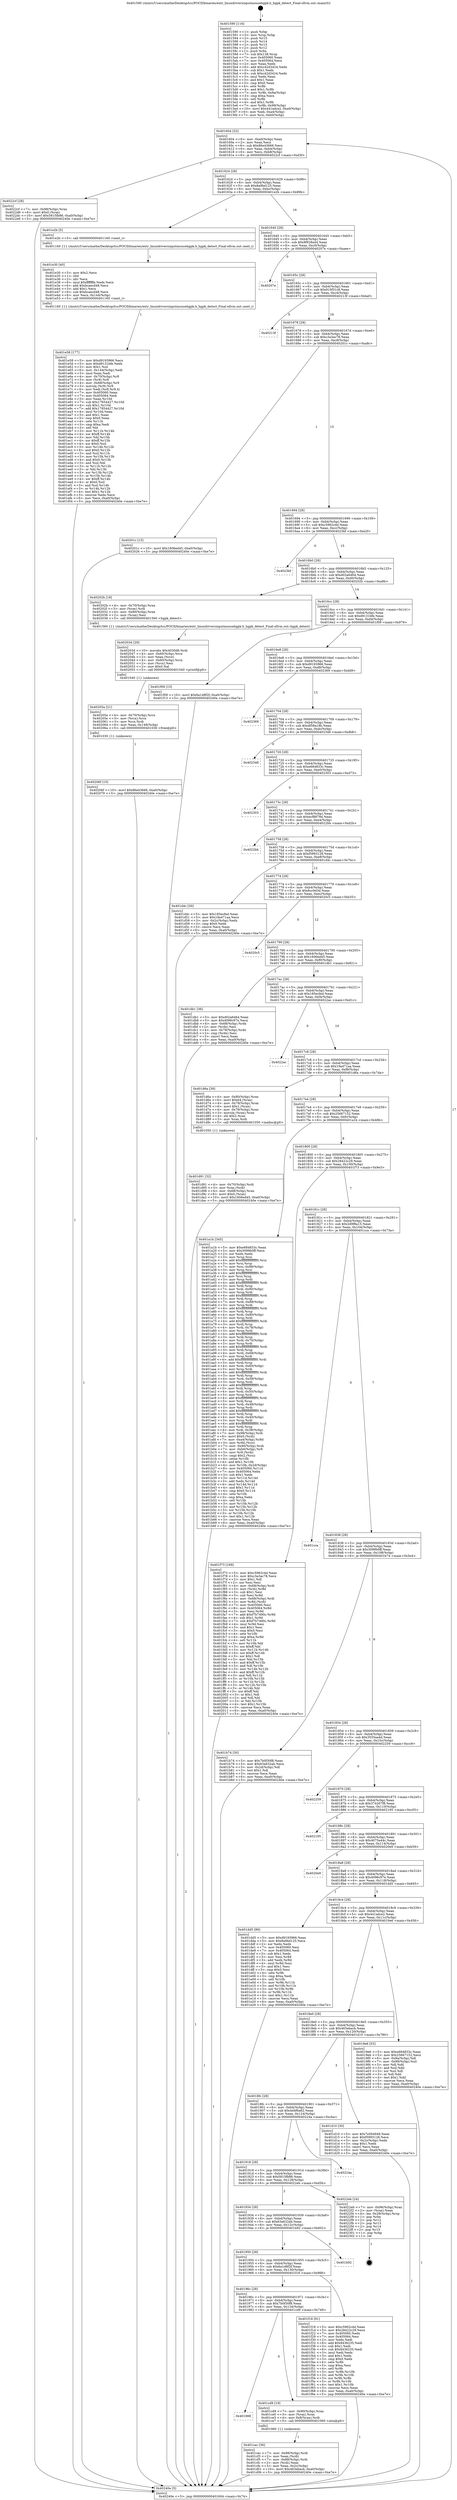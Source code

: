 digraph "0x401590" {
  label = "0x401590 (/mnt/c/Users/mathe/Desktop/tcc/POCII/binaries/extr_linuxdriversinputmousehgpk.h_hgpk_detect_Final-ollvm.out::main(0))"
  labelloc = "t"
  node[shape=record]

  Entry [label="",width=0.3,height=0.3,shape=circle,fillcolor=black,style=filled]
  "0x401604" [label="{
     0x401604 [32]\l
     | [instrs]\l
     &nbsp;&nbsp;0x401604 \<+6\>: mov -0xa0(%rbp),%eax\l
     &nbsp;&nbsp;0x40160a \<+2\>: mov %eax,%ecx\l
     &nbsp;&nbsp;0x40160c \<+6\>: sub $0x86e43666,%ecx\l
     &nbsp;&nbsp;0x401612 \<+6\>: mov %eax,-0xb4(%rbp)\l
     &nbsp;&nbsp;0x401618 \<+6\>: mov %ecx,-0xb8(%rbp)\l
     &nbsp;&nbsp;0x40161e \<+6\>: je 00000000004022cf \<main+0xd3f\>\l
  }"]
  "0x4022cf" [label="{
     0x4022cf [28]\l
     | [instrs]\l
     &nbsp;&nbsp;0x4022cf \<+7\>: mov -0x98(%rbp),%rax\l
     &nbsp;&nbsp;0x4022d6 \<+6\>: movl $0x0,(%rax)\l
     &nbsp;&nbsp;0x4022dc \<+10\>: movl $0x5815fb86,-0xa0(%rbp)\l
     &nbsp;&nbsp;0x4022e6 \<+5\>: jmp 000000000040240e \<main+0xe7e\>\l
  }"]
  "0x401624" [label="{
     0x401624 [28]\l
     | [instrs]\l
     &nbsp;&nbsp;0x401624 \<+5\>: jmp 0000000000401629 \<main+0x99\>\l
     &nbsp;&nbsp;0x401629 \<+6\>: mov -0xb4(%rbp),%eax\l
     &nbsp;&nbsp;0x40162f \<+5\>: sub $0x8a9bd125,%eax\l
     &nbsp;&nbsp;0x401634 \<+6\>: mov %eax,-0xbc(%rbp)\l
     &nbsp;&nbsp;0x40163a \<+6\>: je 0000000000401e2b \<main+0x89b\>\l
  }"]
  Exit [label="",width=0.3,height=0.3,shape=circle,fillcolor=black,style=filled,peripheries=2]
  "0x401e2b" [label="{
     0x401e2b [5]\l
     | [instrs]\l
     &nbsp;&nbsp;0x401e2b \<+5\>: call 0000000000401160 \<next_i\>\l
     | [calls]\l
     &nbsp;&nbsp;0x401160 \{1\} (/mnt/c/Users/mathe/Desktop/tcc/POCII/binaries/extr_linuxdriversinputmousehgpk.h_hgpk_detect_Final-ollvm.out::next_i)\l
  }"]
  "0x401640" [label="{
     0x401640 [28]\l
     | [instrs]\l
     &nbsp;&nbsp;0x401640 \<+5\>: jmp 0000000000401645 \<main+0xb5\>\l
     &nbsp;&nbsp;0x401645 \<+6\>: mov -0xb4(%rbp),%eax\l
     &nbsp;&nbsp;0x40164b \<+5\>: sub $0x8f928a44,%eax\l
     &nbsp;&nbsp;0x401650 \<+6\>: mov %eax,-0xc0(%rbp)\l
     &nbsp;&nbsp;0x401656 \<+6\>: je 000000000040207e \<main+0xaee\>\l
  }"]
  "0x40206f" [label="{
     0x40206f [15]\l
     | [instrs]\l
     &nbsp;&nbsp;0x40206f \<+10\>: movl $0x86e43666,-0xa0(%rbp)\l
     &nbsp;&nbsp;0x402079 \<+5\>: jmp 000000000040240e \<main+0xe7e\>\l
  }"]
  "0x40207e" [label="{
     0x40207e\l
  }", style=dashed]
  "0x40165c" [label="{
     0x40165c [28]\l
     | [instrs]\l
     &nbsp;&nbsp;0x40165c \<+5\>: jmp 0000000000401661 \<main+0xd1\>\l
     &nbsp;&nbsp;0x401661 \<+6\>: mov -0xb4(%rbp),%eax\l
     &nbsp;&nbsp;0x401667 \<+5\>: sub $0x910f31c8,%eax\l
     &nbsp;&nbsp;0x40166c \<+6\>: mov %eax,-0xc4(%rbp)\l
     &nbsp;&nbsp;0x401672 \<+6\>: je 000000000040213f \<main+0xbaf\>\l
  }"]
  "0x40205a" [label="{
     0x40205a [21]\l
     | [instrs]\l
     &nbsp;&nbsp;0x40205a \<+4\>: mov -0x70(%rbp),%rcx\l
     &nbsp;&nbsp;0x40205e \<+3\>: mov (%rcx),%rcx\l
     &nbsp;&nbsp;0x402061 \<+3\>: mov %rcx,%rdi\l
     &nbsp;&nbsp;0x402064 \<+6\>: mov %eax,-0x148(%rbp)\l
     &nbsp;&nbsp;0x40206a \<+5\>: call 0000000000401030 \<free@plt\>\l
     | [calls]\l
     &nbsp;&nbsp;0x401030 \{1\} (unknown)\l
  }"]
  "0x40213f" [label="{
     0x40213f\l
  }", style=dashed]
  "0x401678" [label="{
     0x401678 [28]\l
     | [instrs]\l
     &nbsp;&nbsp;0x401678 \<+5\>: jmp 000000000040167d \<main+0xed\>\l
     &nbsp;&nbsp;0x40167d \<+6\>: mov -0xb4(%rbp),%eax\l
     &nbsp;&nbsp;0x401683 \<+5\>: sub $0xc3a3ac78,%eax\l
     &nbsp;&nbsp;0x401688 \<+6\>: mov %eax,-0xc8(%rbp)\l
     &nbsp;&nbsp;0x40168e \<+6\>: je 000000000040201c \<main+0xa8c\>\l
  }"]
  "0x40203d" [label="{
     0x40203d [29]\l
     | [instrs]\l
     &nbsp;&nbsp;0x40203d \<+10\>: movabs $0x4030d6,%rdi\l
     &nbsp;&nbsp;0x402047 \<+4\>: mov -0x60(%rbp),%rcx\l
     &nbsp;&nbsp;0x40204b \<+2\>: mov %eax,(%rcx)\l
     &nbsp;&nbsp;0x40204d \<+4\>: mov -0x60(%rbp),%rcx\l
     &nbsp;&nbsp;0x402051 \<+2\>: mov (%rcx),%esi\l
     &nbsp;&nbsp;0x402053 \<+2\>: mov $0x0,%al\l
     &nbsp;&nbsp;0x402055 \<+5\>: call 0000000000401040 \<printf@plt\>\l
     | [calls]\l
     &nbsp;&nbsp;0x401040 \{1\} (unknown)\l
  }"]
  "0x40201c" [label="{
     0x40201c [15]\l
     | [instrs]\l
     &nbsp;&nbsp;0x40201c \<+10\>: movl $0x1606ed45,-0xa0(%rbp)\l
     &nbsp;&nbsp;0x402026 \<+5\>: jmp 000000000040240e \<main+0xe7e\>\l
  }"]
  "0x401694" [label="{
     0x401694 [28]\l
     | [instrs]\l
     &nbsp;&nbsp;0x401694 \<+5\>: jmp 0000000000401699 \<main+0x109\>\l
     &nbsp;&nbsp;0x401699 \<+6\>: mov -0xb4(%rbp),%eax\l
     &nbsp;&nbsp;0x40169f \<+5\>: sub $0xc5962c4d,%eax\l
     &nbsp;&nbsp;0x4016a4 \<+6\>: mov %eax,-0xcc(%rbp)\l
     &nbsp;&nbsp;0x4016aa \<+6\>: je 00000000004023bf \<main+0xe2f\>\l
  }"]
  "0x401e58" [label="{
     0x401e58 [177]\l
     | [instrs]\l
     &nbsp;&nbsp;0x401e58 \<+5\>: mov $0xd9193966,%ecx\l
     &nbsp;&nbsp;0x401e5d \<+5\>: mov $0xd9131bfe,%edx\l
     &nbsp;&nbsp;0x401e62 \<+3\>: mov $0x1,%sil\l
     &nbsp;&nbsp;0x401e65 \<+6\>: mov -0x144(%rbp),%edi\l
     &nbsp;&nbsp;0x401e6b \<+3\>: imul %eax,%edi\l
     &nbsp;&nbsp;0x401e6e \<+4\>: mov -0x70(%rbp),%r8\l
     &nbsp;&nbsp;0x401e72 \<+3\>: mov (%r8),%r8\l
     &nbsp;&nbsp;0x401e75 \<+4\>: mov -0x68(%rbp),%r9\l
     &nbsp;&nbsp;0x401e79 \<+3\>: movslq (%r9),%r9\l
     &nbsp;&nbsp;0x401e7c \<+4\>: mov %edi,(%r8,%r9,4)\l
     &nbsp;&nbsp;0x401e80 \<+7\>: mov 0x405060,%eax\l
     &nbsp;&nbsp;0x401e87 \<+7\>: mov 0x405064,%edi\l
     &nbsp;&nbsp;0x401e8e \<+3\>: mov %eax,%r10d\l
     &nbsp;&nbsp;0x401e91 \<+7\>: sub $0x17854427,%r10d\l
     &nbsp;&nbsp;0x401e98 \<+4\>: sub $0x1,%r10d\l
     &nbsp;&nbsp;0x401e9c \<+7\>: add $0x17854427,%r10d\l
     &nbsp;&nbsp;0x401ea3 \<+4\>: imul %r10d,%eax\l
     &nbsp;&nbsp;0x401ea7 \<+3\>: and $0x1,%eax\l
     &nbsp;&nbsp;0x401eaa \<+3\>: cmp $0x0,%eax\l
     &nbsp;&nbsp;0x401ead \<+4\>: sete %r11b\l
     &nbsp;&nbsp;0x401eb1 \<+3\>: cmp $0xa,%edi\l
     &nbsp;&nbsp;0x401eb4 \<+3\>: setl %bl\l
     &nbsp;&nbsp;0x401eb7 \<+3\>: mov %r11b,%r14b\l
     &nbsp;&nbsp;0x401eba \<+4\>: xor $0xff,%r14b\l
     &nbsp;&nbsp;0x401ebe \<+3\>: mov %bl,%r15b\l
     &nbsp;&nbsp;0x401ec1 \<+4\>: xor $0xff,%r15b\l
     &nbsp;&nbsp;0x401ec5 \<+4\>: xor $0x0,%sil\l
     &nbsp;&nbsp;0x401ec9 \<+3\>: mov %r14b,%r12b\l
     &nbsp;&nbsp;0x401ecc \<+4\>: and $0x0,%r12b\l
     &nbsp;&nbsp;0x401ed0 \<+3\>: and %sil,%r11b\l
     &nbsp;&nbsp;0x401ed3 \<+3\>: mov %r15b,%r13b\l
     &nbsp;&nbsp;0x401ed6 \<+4\>: and $0x0,%r13b\l
     &nbsp;&nbsp;0x401eda \<+3\>: and %sil,%bl\l
     &nbsp;&nbsp;0x401edd \<+3\>: or %r11b,%r12b\l
     &nbsp;&nbsp;0x401ee0 \<+3\>: or %bl,%r13b\l
     &nbsp;&nbsp;0x401ee3 \<+3\>: xor %r13b,%r12b\l
     &nbsp;&nbsp;0x401ee6 \<+3\>: or %r15b,%r14b\l
     &nbsp;&nbsp;0x401ee9 \<+4\>: xor $0xff,%r14b\l
     &nbsp;&nbsp;0x401eed \<+4\>: or $0x0,%sil\l
     &nbsp;&nbsp;0x401ef1 \<+3\>: and %sil,%r14b\l
     &nbsp;&nbsp;0x401ef4 \<+3\>: or %r14b,%r12b\l
     &nbsp;&nbsp;0x401ef7 \<+4\>: test $0x1,%r12b\l
     &nbsp;&nbsp;0x401efb \<+3\>: cmovne %edx,%ecx\l
     &nbsp;&nbsp;0x401efe \<+6\>: mov %ecx,-0xa0(%rbp)\l
     &nbsp;&nbsp;0x401f04 \<+5\>: jmp 000000000040240e \<main+0xe7e\>\l
  }"]
  "0x4023bf" [label="{
     0x4023bf\l
  }", style=dashed]
  "0x4016b0" [label="{
     0x4016b0 [28]\l
     | [instrs]\l
     &nbsp;&nbsp;0x4016b0 \<+5\>: jmp 00000000004016b5 \<main+0x125\>\l
     &nbsp;&nbsp;0x4016b5 \<+6\>: mov -0xb4(%rbp),%eax\l
     &nbsp;&nbsp;0x4016bb \<+5\>: sub $0xd02a6464,%eax\l
     &nbsp;&nbsp;0x4016c0 \<+6\>: mov %eax,-0xd0(%rbp)\l
     &nbsp;&nbsp;0x4016c6 \<+6\>: je 000000000040202b \<main+0xa9b\>\l
  }"]
  "0x401e30" [label="{
     0x401e30 [40]\l
     | [instrs]\l
     &nbsp;&nbsp;0x401e30 \<+5\>: mov $0x2,%ecx\l
     &nbsp;&nbsp;0x401e35 \<+1\>: cltd\l
     &nbsp;&nbsp;0x401e36 \<+2\>: idiv %ecx\l
     &nbsp;&nbsp;0x401e38 \<+6\>: imul $0xfffffffe,%edx,%ecx\l
     &nbsp;&nbsp;0x401e3e \<+6\>: add $0xbcaecd48,%ecx\l
     &nbsp;&nbsp;0x401e44 \<+3\>: add $0x1,%ecx\l
     &nbsp;&nbsp;0x401e47 \<+6\>: sub $0xbcaecd48,%ecx\l
     &nbsp;&nbsp;0x401e4d \<+6\>: mov %ecx,-0x144(%rbp)\l
     &nbsp;&nbsp;0x401e53 \<+5\>: call 0000000000401160 \<next_i\>\l
     | [calls]\l
     &nbsp;&nbsp;0x401160 \{1\} (/mnt/c/Users/mathe/Desktop/tcc/POCII/binaries/extr_linuxdriversinputmousehgpk.h_hgpk_detect_Final-ollvm.out::next_i)\l
  }"]
  "0x40202b" [label="{
     0x40202b [18]\l
     | [instrs]\l
     &nbsp;&nbsp;0x40202b \<+4\>: mov -0x70(%rbp),%rax\l
     &nbsp;&nbsp;0x40202f \<+3\>: mov (%rax),%rdi\l
     &nbsp;&nbsp;0x402032 \<+4\>: mov -0x80(%rbp),%rax\l
     &nbsp;&nbsp;0x402036 \<+2\>: mov (%rax),%esi\l
     &nbsp;&nbsp;0x402038 \<+5\>: call 0000000000401560 \<hgpk_detect\>\l
     | [calls]\l
     &nbsp;&nbsp;0x401560 \{1\} (/mnt/c/Users/mathe/Desktop/tcc/POCII/binaries/extr_linuxdriversinputmousehgpk.h_hgpk_detect_Final-ollvm.out::hgpk_detect)\l
  }"]
  "0x4016cc" [label="{
     0x4016cc [28]\l
     | [instrs]\l
     &nbsp;&nbsp;0x4016cc \<+5\>: jmp 00000000004016d1 \<main+0x141\>\l
     &nbsp;&nbsp;0x4016d1 \<+6\>: mov -0xb4(%rbp),%eax\l
     &nbsp;&nbsp;0x4016d7 \<+5\>: sub $0xd9131bfe,%eax\l
     &nbsp;&nbsp;0x4016dc \<+6\>: mov %eax,-0xd4(%rbp)\l
     &nbsp;&nbsp;0x4016e2 \<+6\>: je 0000000000401f09 \<main+0x979\>\l
  }"]
  "0x401d91" [label="{
     0x401d91 [32]\l
     | [instrs]\l
     &nbsp;&nbsp;0x401d91 \<+4\>: mov -0x70(%rbp),%rdi\l
     &nbsp;&nbsp;0x401d95 \<+3\>: mov %rax,(%rdi)\l
     &nbsp;&nbsp;0x401d98 \<+4\>: mov -0x68(%rbp),%rax\l
     &nbsp;&nbsp;0x401d9c \<+6\>: movl $0x0,(%rax)\l
     &nbsp;&nbsp;0x401da2 \<+10\>: movl $0x1606ed45,-0xa0(%rbp)\l
     &nbsp;&nbsp;0x401dac \<+5\>: jmp 000000000040240e \<main+0xe7e\>\l
  }"]
  "0x401f09" [label="{
     0x401f09 [15]\l
     | [instrs]\l
     &nbsp;&nbsp;0x401f09 \<+10\>: movl $0x6a1d8f2f,-0xa0(%rbp)\l
     &nbsp;&nbsp;0x401f13 \<+5\>: jmp 000000000040240e \<main+0xe7e\>\l
  }"]
  "0x4016e8" [label="{
     0x4016e8 [28]\l
     | [instrs]\l
     &nbsp;&nbsp;0x4016e8 \<+5\>: jmp 00000000004016ed \<main+0x15d\>\l
     &nbsp;&nbsp;0x4016ed \<+6\>: mov -0xb4(%rbp),%eax\l
     &nbsp;&nbsp;0x4016f3 \<+5\>: sub $0xd9193966,%eax\l
     &nbsp;&nbsp;0x4016f8 \<+6\>: mov %eax,-0xd8(%rbp)\l
     &nbsp;&nbsp;0x4016fe \<+6\>: je 0000000000402369 \<main+0xdd9\>\l
  }"]
  "0x401cec" [label="{
     0x401cec [36]\l
     | [instrs]\l
     &nbsp;&nbsp;0x401cec \<+7\>: mov -0x88(%rbp),%rdi\l
     &nbsp;&nbsp;0x401cf3 \<+2\>: mov %eax,(%rdi)\l
     &nbsp;&nbsp;0x401cf5 \<+7\>: mov -0x88(%rbp),%rdi\l
     &nbsp;&nbsp;0x401cfc \<+2\>: mov (%rdi),%eax\l
     &nbsp;&nbsp;0x401cfe \<+3\>: mov %eax,-0x2c(%rbp)\l
     &nbsp;&nbsp;0x401d01 \<+10\>: movl $0x463ebacb,-0xa0(%rbp)\l
     &nbsp;&nbsp;0x401d0b \<+5\>: jmp 000000000040240e \<main+0xe7e\>\l
  }"]
  "0x402369" [label="{
     0x402369\l
  }", style=dashed]
  "0x401704" [label="{
     0x401704 [28]\l
     | [instrs]\l
     &nbsp;&nbsp;0x401704 \<+5\>: jmp 0000000000401709 \<main+0x179\>\l
     &nbsp;&nbsp;0x401709 \<+6\>: mov -0xb4(%rbp),%eax\l
     &nbsp;&nbsp;0x40170f \<+5\>: sub $0xdf58a18b,%eax\l
     &nbsp;&nbsp;0x401714 \<+6\>: mov %eax,-0xdc(%rbp)\l
     &nbsp;&nbsp;0x40171a \<+6\>: je 0000000000402348 \<main+0xdb8\>\l
  }"]
  "0x401988" [label="{
     0x401988\l
  }", style=dashed]
  "0x402348" [label="{
     0x402348\l
  }", style=dashed]
  "0x401720" [label="{
     0x401720 [28]\l
     | [instrs]\l
     &nbsp;&nbsp;0x401720 \<+5\>: jmp 0000000000401725 \<main+0x195\>\l
     &nbsp;&nbsp;0x401725 \<+6\>: mov -0xb4(%rbp),%eax\l
     &nbsp;&nbsp;0x40172b \<+5\>: sub $0xe684833c,%eax\l
     &nbsp;&nbsp;0x401730 \<+6\>: mov %eax,-0xe0(%rbp)\l
     &nbsp;&nbsp;0x401736 \<+6\>: je 0000000000402303 \<main+0xd73\>\l
  }"]
  "0x401cd9" [label="{
     0x401cd9 [19]\l
     | [instrs]\l
     &nbsp;&nbsp;0x401cd9 \<+7\>: mov -0x90(%rbp),%rax\l
     &nbsp;&nbsp;0x401ce0 \<+3\>: mov (%rax),%rax\l
     &nbsp;&nbsp;0x401ce3 \<+4\>: mov 0x8(%rax),%rdi\l
     &nbsp;&nbsp;0x401ce7 \<+5\>: call 0000000000401060 \<atoi@plt\>\l
     | [calls]\l
     &nbsp;&nbsp;0x401060 \{1\} (unknown)\l
  }"]
  "0x402303" [label="{
     0x402303\l
  }", style=dashed]
  "0x40173c" [label="{
     0x40173c [28]\l
     | [instrs]\l
     &nbsp;&nbsp;0x40173c \<+5\>: jmp 0000000000401741 \<main+0x1b1\>\l
     &nbsp;&nbsp;0x401741 \<+6\>: mov -0xb4(%rbp),%eax\l
     &nbsp;&nbsp;0x401747 \<+5\>: sub $0xecf8879d,%eax\l
     &nbsp;&nbsp;0x40174c \<+6\>: mov %eax,-0xe4(%rbp)\l
     &nbsp;&nbsp;0x401752 \<+6\>: je 00000000004022bb \<main+0xd2b\>\l
  }"]
  "0x40196c" [label="{
     0x40196c [28]\l
     | [instrs]\l
     &nbsp;&nbsp;0x40196c \<+5\>: jmp 0000000000401971 \<main+0x3e1\>\l
     &nbsp;&nbsp;0x401971 \<+6\>: mov -0xb4(%rbp),%eax\l
     &nbsp;&nbsp;0x401977 \<+5\>: sub $0x7b0f30f8,%eax\l
     &nbsp;&nbsp;0x40197c \<+6\>: mov %eax,-0x134(%rbp)\l
     &nbsp;&nbsp;0x401982 \<+6\>: je 0000000000401cd9 \<main+0x749\>\l
  }"]
  "0x4022bb" [label="{
     0x4022bb\l
  }", style=dashed]
  "0x401758" [label="{
     0x401758 [28]\l
     | [instrs]\l
     &nbsp;&nbsp;0x401758 \<+5\>: jmp 000000000040175d \<main+0x1cd\>\l
     &nbsp;&nbsp;0x40175d \<+6\>: mov -0xb4(%rbp),%eax\l
     &nbsp;&nbsp;0x401763 \<+5\>: sub $0xf5993128,%eax\l
     &nbsp;&nbsp;0x401768 \<+6\>: mov %eax,-0xe8(%rbp)\l
     &nbsp;&nbsp;0x40176e \<+6\>: je 0000000000401d4c \<main+0x7bc\>\l
  }"]
  "0x401f18" [label="{
     0x401f18 [91]\l
     | [instrs]\l
     &nbsp;&nbsp;0x401f18 \<+5\>: mov $0xc5962c4d,%eax\l
     &nbsp;&nbsp;0x401f1d \<+5\>: mov $0x28422c29,%ecx\l
     &nbsp;&nbsp;0x401f22 \<+7\>: mov 0x405060,%edx\l
     &nbsp;&nbsp;0x401f29 \<+7\>: mov 0x405064,%esi\l
     &nbsp;&nbsp;0x401f30 \<+2\>: mov %edx,%edi\l
     &nbsp;&nbsp;0x401f32 \<+6\>: add $0x8436235,%edi\l
     &nbsp;&nbsp;0x401f38 \<+3\>: sub $0x1,%edi\l
     &nbsp;&nbsp;0x401f3b \<+6\>: sub $0x8436235,%edi\l
     &nbsp;&nbsp;0x401f41 \<+3\>: imul %edi,%edx\l
     &nbsp;&nbsp;0x401f44 \<+3\>: and $0x1,%edx\l
     &nbsp;&nbsp;0x401f47 \<+3\>: cmp $0x0,%edx\l
     &nbsp;&nbsp;0x401f4a \<+4\>: sete %r8b\l
     &nbsp;&nbsp;0x401f4e \<+3\>: cmp $0xa,%esi\l
     &nbsp;&nbsp;0x401f51 \<+4\>: setl %r9b\l
     &nbsp;&nbsp;0x401f55 \<+3\>: mov %r8b,%r10b\l
     &nbsp;&nbsp;0x401f58 \<+3\>: and %r9b,%r10b\l
     &nbsp;&nbsp;0x401f5b \<+3\>: xor %r9b,%r8b\l
     &nbsp;&nbsp;0x401f5e \<+3\>: or %r8b,%r10b\l
     &nbsp;&nbsp;0x401f61 \<+4\>: test $0x1,%r10b\l
     &nbsp;&nbsp;0x401f65 \<+3\>: cmovne %ecx,%eax\l
     &nbsp;&nbsp;0x401f68 \<+6\>: mov %eax,-0xa0(%rbp)\l
     &nbsp;&nbsp;0x401f6e \<+5\>: jmp 000000000040240e \<main+0xe7e\>\l
  }"]
  "0x401d4c" [label="{
     0x401d4c [30]\l
     | [instrs]\l
     &nbsp;&nbsp;0x401d4c \<+5\>: mov $0x185ecfed,%eax\l
     &nbsp;&nbsp;0x401d51 \<+5\>: mov $0x19a471aa,%ecx\l
     &nbsp;&nbsp;0x401d56 \<+3\>: mov -0x2c(%rbp),%edx\l
     &nbsp;&nbsp;0x401d59 \<+3\>: cmp $0x0,%edx\l
     &nbsp;&nbsp;0x401d5c \<+3\>: cmove %ecx,%eax\l
     &nbsp;&nbsp;0x401d5f \<+6\>: mov %eax,-0xa0(%rbp)\l
     &nbsp;&nbsp;0x401d65 \<+5\>: jmp 000000000040240e \<main+0xe7e\>\l
  }"]
  "0x401774" [label="{
     0x401774 [28]\l
     | [instrs]\l
     &nbsp;&nbsp;0x401774 \<+5\>: jmp 0000000000401779 \<main+0x1e9\>\l
     &nbsp;&nbsp;0x401779 \<+6\>: mov -0xb4(%rbp),%eax\l
     &nbsp;&nbsp;0x40177f \<+5\>: sub $0x8cc9d3d,%eax\l
     &nbsp;&nbsp;0x401784 \<+6\>: mov %eax,-0xec(%rbp)\l
     &nbsp;&nbsp;0x40178a \<+6\>: je 00000000004020c5 \<main+0xb35\>\l
  }"]
  "0x401950" [label="{
     0x401950 [28]\l
     | [instrs]\l
     &nbsp;&nbsp;0x401950 \<+5\>: jmp 0000000000401955 \<main+0x3c5\>\l
     &nbsp;&nbsp;0x401955 \<+6\>: mov -0xb4(%rbp),%eax\l
     &nbsp;&nbsp;0x40195b \<+5\>: sub $0x6a1d8f2f,%eax\l
     &nbsp;&nbsp;0x401960 \<+6\>: mov %eax,-0x130(%rbp)\l
     &nbsp;&nbsp;0x401966 \<+6\>: je 0000000000401f18 \<main+0x988\>\l
  }"]
  "0x4020c5" [label="{
     0x4020c5\l
  }", style=dashed]
  "0x401790" [label="{
     0x401790 [28]\l
     | [instrs]\l
     &nbsp;&nbsp;0x401790 \<+5\>: jmp 0000000000401795 \<main+0x205\>\l
     &nbsp;&nbsp;0x401795 \<+6\>: mov -0xb4(%rbp),%eax\l
     &nbsp;&nbsp;0x40179b \<+5\>: sub $0x1606ed45,%eax\l
     &nbsp;&nbsp;0x4017a0 \<+6\>: mov %eax,-0xf0(%rbp)\l
     &nbsp;&nbsp;0x4017a6 \<+6\>: je 0000000000401db1 \<main+0x821\>\l
  }"]
  "0x401b92" [label="{
     0x401b92\l
  }", style=dashed]
  "0x401db1" [label="{
     0x401db1 [36]\l
     | [instrs]\l
     &nbsp;&nbsp;0x401db1 \<+5\>: mov $0xd02a6464,%eax\l
     &nbsp;&nbsp;0x401db6 \<+5\>: mov $0x4096c97e,%ecx\l
     &nbsp;&nbsp;0x401dbb \<+4\>: mov -0x68(%rbp),%rdx\l
     &nbsp;&nbsp;0x401dbf \<+2\>: mov (%rdx),%esi\l
     &nbsp;&nbsp;0x401dc1 \<+4\>: mov -0x78(%rbp),%rdx\l
     &nbsp;&nbsp;0x401dc5 \<+2\>: cmp (%rdx),%esi\l
     &nbsp;&nbsp;0x401dc7 \<+3\>: cmovl %ecx,%eax\l
     &nbsp;&nbsp;0x401dca \<+6\>: mov %eax,-0xa0(%rbp)\l
     &nbsp;&nbsp;0x401dd0 \<+5\>: jmp 000000000040240e \<main+0xe7e\>\l
  }"]
  "0x4017ac" [label="{
     0x4017ac [28]\l
     | [instrs]\l
     &nbsp;&nbsp;0x4017ac \<+5\>: jmp 00000000004017b1 \<main+0x221\>\l
     &nbsp;&nbsp;0x4017b1 \<+6\>: mov -0xb4(%rbp),%eax\l
     &nbsp;&nbsp;0x4017b7 \<+5\>: sub $0x185ecfed,%eax\l
     &nbsp;&nbsp;0x4017bc \<+6\>: mov %eax,-0xf4(%rbp)\l
     &nbsp;&nbsp;0x4017c2 \<+6\>: je 00000000004022ac \<main+0xd1c\>\l
  }"]
  "0x401934" [label="{
     0x401934 [28]\l
     | [instrs]\l
     &nbsp;&nbsp;0x401934 \<+5\>: jmp 0000000000401939 \<main+0x3a9\>\l
     &nbsp;&nbsp;0x401939 \<+6\>: mov -0xb4(%rbp),%eax\l
     &nbsp;&nbsp;0x40193f \<+5\>: sub $0x63a632ab,%eax\l
     &nbsp;&nbsp;0x401944 \<+6\>: mov %eax,-0x12c(%rbp)\l
     &nbsp;&nbsp;0x40194a \<+6\>: je 0000000000401b92 \<main+0x602\>\l
  }"]
  "0x4022ac" [label="{
     0x4022ac\l
  }", style=dashed]
  "0x4017c8" [label="{
     0x4017c8 [28]\l
     | [instrs]\l
     &nbsp;&nbsp;0x4017c8 \<+5\>: jmp 00000000004017cd \<main+0x23d\>\l
     &nbsp;&nbsp;0x4017cd \<+6\>: mov -0xb4(%rbp),%eax\l
     &nbsp;&nbsp;0x4017d3 \<+5\>: sub $0x19a471aa,%eax\l
     &nbsp;&nbsp;0x4017d8 \<+6\>: mov %eax,-0xf8(%rbp)\l
     &nbsp;&nbsp;0x4017de \<+6\>: je 0000000000401d6a \<main+0x7da\>\l
  }"]
  "0x4022eb" [label="{
     0x4022eb [24]\l
     | [instrs]\l
     &nbsp;&nbsp;0x4022eb \<+7\>: mov -0x98(%rbp),%rax\l
     &nbsp;&nbsp;0x4022f2 \<+2\>: mov (%rax),%eax\l
     &nbsp;&nbsp;0x4022f4 \<+4\>: lea -0x28(%rbp),%rsp\l
     &nbsp;&nbsp;0x4022f8 \<+1\>: pop %rbx\l
     &nbsp;&nbsp;0x4022f9 \<+2\>: pop %r12\l
     &nbsp;&nbsp;0x4022fb \<+2\>: pop %r13\l
     &nbsp;&nbsp;0x4022fd \<+2\>: pop %r14\l
     &nbsp;&nbsp;0x4022ff \<+2\>: pop %r15\l
     &nbsp;&nbsp;0x402301 \<+1\>: pop %rbp\l
     &nbsp;&nbsp;0x402302 \<+1\>: ret\l
  }"]
  "0x401d6a" [label="{
     0x401d6a [39]\l
     | [instrs]\l
     &nbsp;&nbsp;0x401d6a \<+4\>: mov -0x80(%rbp),%rax\l
     &nbsp;&nbsp;0x401d6e \<+6\>: movl $0x64,(%rax)\l
     &nbsp;&nbsp;0x401d74 \<+4\>: mov -0x78(%rbp),%rax\l
     &nbsp;&nbsp;0x401d78 \<+6\>: movl $0x1,(%rax)\l
     &nbsp;&nbsp;0x401d7e \<+4\>: mov -0x78(%rbp),%rax\l
     &nbsp;&nbsp;0x401d82 \<+3\>: movslq (%rax),%rax\l
     &nbsp;&nbsp;0x401d85 \<+4\>: shl $0x2,%rax\l
     &nbsp;&nbsp;0x401d89 \<+3\>: mov %rax,%rdi\l
     &nbsp;&nbsp;0x401d8c \<+5\>: call 0000000000401050 \<malloc@plt\>\l
     | [calls]\l
     &nbsp;&nbsp;0x401050 \{1\} (unknown)\l
  }"]
  "0x4017e4" [label="{
     0x4017e4 [28]\l
     | [instrs]\l
     &nbsp;&nbsp;0x4017e4 \<+5\>: jmp 00000000004017e9 \<main+0x259\>\l
     &nbsp;&nbsp;0x4017e9 \<+6\>: mov -0xb4(%rbp),%eax\l
     &nbsp;&nbsp;0x4017ef \<+5\>: sub $0x25667152,%eax\l
     &nbsp;&nbsp;0x4017f4 \<+6\>: mov %eax,-0xfc(%rbp)\l
     &nbsp;&nbsp;0x4017fa \<+6\>: je 0000000000401a1b \<main+0x48b\>\l
  }"]
  "0x401918" [label="{
     0x401918 [28]\l
     | [instrs]\l
     &nbsp;&nbsp;0x401918 \<+5\>: jmp 000000000040191d \<main+0x38d\>\l
     &nbsp;&nbsp;0x40191d \<+6\>: mov -0xb4(%rbp),%eax\l
     &nbsp;&nbsp;0x401923 \<+5\>: sub $0x5815fb86,%eax\l
     &nbsp;&nbsp;0x401928 \<+6\>: mov %eax,-0x128(%rbp)\l
     &nbsp;&nbsp;0x40192e \<+6\>: je 00000000004022eb \<main+0xd5b\>\l
  }"]
  "0x401a1b" [label="{
     0x401a1b [345]\l
     | [instrs]\l
     &nbsp;&nbsp;0x401a1b \<+5\>: mov $0xe684833c,%eax\l
     &nbsp;&nbsp;0x401a20 \<+5\>: mov $0x3099b0ff,%ecx\l
     &nbsp;&nbsp;0x401a25 \<+2\>: xor %edx,%edx\l
     &nbsp;&nbsp;0x401a27 \<+3\>: mov %rsp,%rsi\l
     &nbsp;&nbsp;0x401a2a \<+4\>: add $0xfffffffffffffff0,%rsi\l
     &nbsp;&nbsp;0x401a2e \<+3\>: mov %rsi,%rsp\l
     &nbsp;&nbsp;0x401a31 \<+7\>: mov %rsi,-0x98(%rbp)\l
     &nbsp;&nbsp;0x401a38 \<+3\>: mov %rsp,%rsi\l
     &nbsp;&nbsp;0x401a3b \<+4\>: add $0xfffffffffffffff0,%rsi\l
     &nbsp;&nbsp;0x401a3f \<+3\>: mov %rsi,%rsp\l
     &nbsp;&nbsp;0x401a42 \<+3\>: mov %rsp,%rdi\l
     &nbsp;&nbsp;0x401a45 \<+4\>: add $0xfffffffffffffff0,%rdi\l
     &nbsp;&nbsp;0x401a49 \<+3\>: mov %rdi,%rsp\l
     &nbsp;&nbsp;0x401a4c \<+7\>: mov %rdi,-0x90(%rbp)\l
     &nbsp;&nbsp;0x401a53 \<+3\>: mov %rsp,%rdi\l
     &nbsp;&nbsp;0x401a56 \<+4\>: add $0xfffffffffffffff0,%rdi\l
     &nbsp;&nbsp;0x401a5a \<+3\>: mov %rdi,%rsp\l
     &nbsp;&nbsp;0x401a5d \<+7\>: mov %rdi,-0x88(%rbp)\l
     &nbsp;&nbsp;0x401a64 \<+3\>: mov %rsp,%rdi\l
     &nbsp;&nbsp;0x401a67 \<+4\>: add $0xfffffffffffffff0,%rdi\l
     &nbsp;&nbsp;0x401a6b \<+3\>: mov %rdi,%rsp\l
     &nbsp;&nbsp;0x401a6e \<+4\>: mov %rdi,-0x80(%rbp)\l
     &nbsp;&nbsp;0x401a72 \<+3\>: mov %rsp,%rdi\l
     &nbsp;&nbsp;0x401a75 \<+4\>: add $0xfffffffffffffff0,%rdi\l
     &nbsp;&nbsp;0x401a79 \<+3\>: mov %rdi,%rsp\l
     &nbsp;&nbsp;0x401a7c \<+4\>: mov %rdi,-0x78(%rbp)\l
     &nbsp;&nbsp;0x401a80 \<+3\>: mov %rsp,%rdi\l
     &nbsp;&nbsp;0x401a83 \<+4\>: add $0xfffffffffffffff0,%rdi\l
     &nbsp;&nbsp;0x401a87 \<+3\>: mov %rdi,%rsp\l
     &nbsp;&nbsp;0x401a8a \<+4\>: mov %rdi,-0x70(%rbp)\l
     &nbsp;&nbsp;0x401a8e \<+3\>: mov %rsp,%rdi\l
     &nbsp;&nbsp;0x401a91 \<+4\>: add $0xfffffffffffffff0,%rdi\l
     &nbsp;&nbsp;0x401a95 \<+3\>: mov %rdi,%rsp\l
     &nbsp;&nbsp;0x401a98 \<+4\>: mov %rdi,-0x68(%rbp)\l
     &nbsp;&nbsp;0x401a9c \<+3\>: mov %rsp,%rdi\l
     &nbsp;&nbsp;0x401a9f \<+4\>: add $0xfffffffffffffff0,%rdi\l
     &nbsp;&nbsp;0x401aa3 \<+3\>: mov %rdi,%rsp\l
     &nbsp;&nbsp;0x401aa6 \<+4\>: mov %rdi,-0x60(%rbp)\l
     &nbsp;&nbsp;0x401aaa \<+3\>: mov %rsp,%rdi\l
     &nbsp;&nbsp;0x401aad \<+4\>: add $0xfffffffffffffff0,%rdi\l
     &nbsp;&nbsp;0x401ab1 \<+3\>: mov %rdi,%rsp\l
     &nbsp;&nbsp;0x401ab4 \<+4\>: mov %rdi,-0x58(%rbp)\l
     &nbsp;&nbsp;0x401ab8 \<+3\>: mov %rsp,%rdi\l
     &nbsp;&nbsp;0x401abb \<+4\>: add $0xfffffffffffffff0,%rdi\l
     &nbsp;&nbsp;0x401abf \<+3\>: mov %rdi,%rsp\l
     &nbsp;&nbsp;0x401ac2 \<+4\>: mov %rdi,-0x50(%rbp)\l
     &nbsp;&nbsp;0x401ac6 \<+3\>: mov %rsp,%rdi\l
     &nbsp;&nbsp;0x401ac9 \<+4\>: add $0xfffffffffffffff0,%rdi\l
     &nbsp;&nbsp;0x401acd \<+3\>: mov %rdi,%rsp\l
     &nbsp;&nbsp;0x401ad0 \<+4\>: mov %rdi,-0x48(%rbp)\l
     &nbsp;&nbsp;0x401ad4 \<+3\>: mov %rsp,%rdi\l
     &nbsp;&nbsp;0x401ad7 \<+4\>: add $0xfffffffffffffff0,%rdi\l
     &nbsp;&nbsp;0x401adb \<+3\>: mov %rdi,%rsp\l
     &nbsp;&nbsp;0x401ade \<+4\>: mov %rdi,-0x40(%rbp)\l
     &nbsp;&nbsp;0x401ae2 \<+3\>: mov %rsp,%rdi\l
     &nbsp;&nbsp;0x401ae5 \<+4\>: add $0xfffffffffffffff0,%rdi\l
     &nbsp;&nbsp;0x401ae9 \<+3\>: mov %rdi,%rsp\l
     &nbsp;&nbsp;0x401aec \<+4\>: mov %rdi,-0x38(%rbp)\l
     &nbsp;&nbsp;0x401af0 \<+7\>: mov -0x98(%rbp),%rdi\l
     &nbsp;&nbsp;0x401af7 \<+6\>: movl $0x0,(%rdi)\l
     &nbsp;&nbsp;0x401afd \<+7\>: mov -0xa4(%rbp),%r8d\l
     &nbsp;&nbsp;0x401b04 \<+3\>: mov %r8d,(%rsi)\l
     &nbsp;&nbsp;0x401b07 \<+7\>: mov -0x90(%rbp),%rdi\l
     &nbsp;&nbsp;0x401b0e \<+7\>: mov -0xb0(%rbp),%r9\l
     &nbsp;&nbsp;0x401b15 \<+3\>: mov %r9,(%rdi)\l
     &nbsp;&nbsp;0x401b18 \<+3\>: cmpl $0x2,(%rsi)\l
     &nbsp;&nbsp;0x401b1b \<+4\>: setne %r10b\l
     &nbsp;&nbsp;0x401b1f \<+4\>: and $0x1,%r10b\l
     &nbsp;&nbsp;0x401b23 \<+4\>: mov %r10b,-0x2d(%rbp)\l
     &nbsp;&nbsp;0x401b27 \<+8\>: mov 0x405060,%r11d\l
     &nbsp;&nbsp;0x401b2f \<+7\>: mov 0x405064,%ebx\l
     &nbsp;&nbsp;0x401b36 \<+3\>: sub $0x1,%edx\l
     &nbsp;&nbsp;0x401b39 \<+3\>: mov %r11d,%r14d\l
     &nbsp;&nbsp;0x401b3c \<+3\>: add %edx,%r14d\l
     &nbsp;&nbsp;0x401b3f \<+4\>: imul %r14d,%r11d\l
     &nbsp;&nbsp;0x401b43 \<+4\>: and $0x1,%r11d\l
     &nbsp;&nbsp;0x401b47 \<+4\>: cmp $0x0,%r11d\l
     &nbsp;&nbsp;0x401b4b \<+4\>: sete %r10b\l
     &nbsp;&nbsp;0x401b4f \<+3\>: cmp $0xa,%ebx\l
     &nbsp;&nbsp;0x401b52 \<+4\>: setl %r15b\l
     &nbsp;&nbsp;0x401b56 \<+3\>: mov %r10b,%r12b\l
     &nbsp;&nbsp;0x401b59 \<+3\>: and %r15b,%r12b\l
     &nbsp;&nbsp;0x401b5c \<+3\>: xor %r15b,%r10b\l
     &nbsp;&nbsp;0x401b5f \<+3\>: or %r10b,%r12b\l
     &nbsp;&nbsp;0x401b62 \<+4\>: test $0x1,%r12b\l
     &nbsp;&nbsp;0x401b66 \<+3\>: cmovne %ecx,%eax\l
     &nbsp;&nbsp;0x401b69 \<+6\>: mov %eax,-0xa0(%rbp)\l
     &nbsp;&nbsp;0x401b6f \<+5\>: jmp 000000000040240e \<main+0xe7e\>\l
  }"]
  "0x401800" [label="{
     0x401800 [28]\l
     | [instrs]\l
     &nbsp;&nbsp;0x401800 \<+5\>: jmp 0000000000401805 \<main+0x275\>\l
     &nbsp;&nbsp;0x401805 \<+6\>: mov -0xb4(%rbp),%eax\l
     &nbsp;&nbsp;0x40180b \<+5\>: sub $0x28422c29,%eax\l
     &nbsp;&nbsp;0x401810 \<+6\>: mov %eax,-0x100(%rbp)\l
     &nbsp;&nbsp;0x401816 \<+6\>: je 0000000000401f73 \<main+0x9e3\>\l
  }"]
  "0x40224a" [label="{
     0x40224a\l
  }", style=dashed]
  "0x401f73" [label="{
     0x401f73 [169]\l
     | [instrs]\l
     &nbsp;&nbsp;0x401f73 \<+5\>: mov $0xc5962c4d,%eax\l
     &nbsp;&nbsp;0x401f78 \<+5\>: mov $0xc3a3ac78,%ecx\l
     &nbsp;&nbsp;0x401f7d \<+2\>: mov $0x1,%dl\l
     &nbsp;&nbsp;0x401f7f \<+2\>: xor %esi,%esi\l
     &nbsp;&nbsp;0x401f81 \<+4\>: mov -0x68(%rbp),%rdi\l
     &nbsp;&nbsp;0x401f85 \<+3\>: mov (%rdi),%r8d\l
     &nbsp;&nbsp;0x401f88 \<+3\>: sub $0x1,%esi\l
     &nbsp;&nbsp;0x401f8b \<+3\>: sub %esi,%r8d\l
     &nbsp;&nbsp;0x401f8e \<+4\>: mov -0x68(%rbp),%rdi\l
     &nbsp;&nbsp;0x401f92 \<+3\>: mov %r8d,(%rdi)\l
     &nbsp;&nbsp;0x401f95 \<+7\>: mov 0x405060,%esi\l
     &nbsp;&nbsp;0x401f9c \<+8\>: mov 0x405064,%r8d\l
     &nbsp;&nbsp;0x401fa4 \<+3\>: mov %esi,%r9d\l
     &nbsp;&nbsp;0x401fa7 \<+7\>: add $0xf7b7490c,%r9d\l
     &nbsp;&nbsp;0x401fae \<+4\>: sub $0x1,%r9d\l
     &nbsp;&nbsp;0x401fb2 \<+7\>: sub $0xf7b7490c,%r9d\l
     &nbsp;&nbsp;0x401fb9 \<+4\>: imul %r9d,%esi\l
     &nbsp;&nbsp;0x401fbd \<+3\>: and $0x1,%esi\l
     &nbsp;&nbsp;0x401fc0 \<+3\>: cmp $0x0,%esi\l
     &nbsp;&nbsp;0x401fc3 \<+4\>: sete %r10b\l
     &nbsp;&nbsp;0x401fc7 \<+4\>: cmp $0xa,%r8d\l
     &nbsp;&nbsp;0x401fcb \<+4\>: setl %r11b\l
     &nbsp;&nbsp;0x401fcf \<+3\>: mov %r10b,%bl\l
     &nbsp;&nbsp;0x401fd2 \<+3\>: xor $0xff,%bl\l
     &nbsp;&nbsp;0x401fd5 \<+3\>: mov %r11b,%r14b\l
     &nbsp;&nbsp;0x401fd8 \<+4\>: xor $0xff,%r14b\l
     &nbsp;&nbsp;0x401fdc \<+3\>: xor $0x1,%dl\l
     &nbsp;&nbsp;0x401fdf \<+3\>: mov %bl,%r15b\l
     &nbsp;&nbsp;0x401fe2 \<+4\>: and $0xff,%r15b\l
     &nbsp;&nbsp;0x401fe6 \<+3\>: and %dl,%r10b\l
     &nbsp;&nbsp;0x401fe9 \<+3\>: mov %r14b,%r12b\l
     &nbsp;&nbsp;0x401fec \<+4\>: and $0xff,%r12b\l
     &nbsp;&nbsp;0x401ff0 \<+3\>: and %dl,%r11b\l
     &nbsp;&nbsp;0x401ff3 \<+3\>: or %r10b,%r15b\l
     &nbsp;&nbsp;0x401ff6 \<+3\>: or %r11b,%r12b\l
     &nbsp;&nbsp;0x401ff9 \<+3\>: xor %r12b,%r15b\l
     &nbsp;&nbsp;0x401ffc \<+3\>: or %r14b,%bl\l
     &nbsp;&nbsp;0x401fff \<+3\>: xor $0xff,%bl\l
     &nbsp;&nbsp;0x402002 \<+3\>: or $0x1,%dl\l
     &nbsp;&nbsp;0x402005 \<+2\>: and %dl,%bl\l
     &nbsp;&nbsp;0x402007 \<+3\>: or %bl,%r15b\l
     &nbsp;&nbsp;0x40200a \<+4\>: test $0x1,%r15b\l
     &nbsp;&nbsp;0x40200e \<+3\>: cmovne %ecx,%eax\l
     &nbsp;&nbsp;0x402011 \<+6\>: mov %eax,-0xa0(%rbp)\l
     &nbsp;&nbsp;0x402017 \<+5\>: jmp 000000000040240e \<main+0xe7e\>\l
  }"]
  "0x40181c" [label="{
     0x40181c [28]\l
     | [instrs]\l
     &nbsp;&nbsp;0x40181c \<+5\>: jmp 0000000000401821 \<main+0x291\>\l
     &nbsp;&nbsp;0x401821 \<+6\>: mov -0xb4(%rbp),%eax\l
     &nbsp;&nbsp;0x401827 \<+5\>: sub $0x2d9f8a15,%eax\l
     &nbsp;&nbsp;0x40182c \<+6\>: mov %eax,-0x104(%rbp)\l
     &nbsp;&nbsp;0x401832 \<+6\>: je 0000000000401cca \<main+0x73a\>\l
  }"]
  "0x4018fc" [label="{
     0x4018fc [28]\l
     | [instrs]\l
     &nbsp;&nbsp;0x4018fc \<+5\>: jmp 0000000000401901 \<main+0x371\>\l
     &nbsp;&nbsp;0x401901 \<+6\>: mov -0xb4(%rbp),%eax\l
     &nbsp;&nbsp;0x401907 \<+5\>: sub $0x4d4f6a62,%eax\l
     &nbsp;&nbsp;0x40190c \<+6\>: mov %eax,-0x124(%rbp)\l
     &nbsp;&nbsp;0x401912 \<+6\>: je 000000000040224a \<main+0xcba\>\l
  }"]
  "0x401cca" [label="{
     0x401cca\l
  }", style=dashed]
  "0x401838" [label="{
     0x401838 [28]\l
     | [instrs]\l
     &nbsp;&nbsp;0x401838 \<+5\>: jmp 000000000040183d \<main+0x2ad\>\l
     &nbsp;&nbsp;0x40183d \<+6\>: mov -0xb4(%rbp),%eax\l
     &nbsp;&nbsp;0x401843 \<+5\>: sub $0x3099b0ff,%eax\l
     &nbsp;&nbsp;0x401848 \<+6\>: mov %eax,-0x108(%rbp)\l
     &nbsp;&nbsp;0x40184e \<+6\>: je 0000000000401b74 \<main+0x5e4\>\l
  }"]
  "0x401d10" [label="{
     0x401d10 [30]\l
     | [instrs]\l
     &nbsp;&nbsp;0x401d10 \<+5\>: mov $0x7e594949,%eax\l
     &nbsp;&nbsp;0x401d15 \<+5\>: mov $0xf5993128,%ecx\l
     &nbsp;&nbsp;0x401d1a \<+3\>: mov -0x2c(%rbp),%edx\l
     &nbsp;&nbsp;0x401d1d \<+3\>: cmp $0x1,%edx\l
     &nbsp;&nbsp;0x401d20 \<+3\>: cmovl %ecx,%eax\l
     &nbsp;&nbsp;0x401d23 \<+6\>: mov %eax,-0xa0(%rbp)\l
     &nbsp;&nbsp;0x401d29 \<+5\>: jmp 000000000040240e \<main+0xe7e\>\l
  }"]
  "0x401b74" [label="{
     0x401b74 [30]\l
     | [instrs]\l
     &nbsp;&nbsp;0x401b74 \<+5\>: mov $0x7b0f30f8,%eax\l
     &nbsp;&nbsp;0x401b79 \<+5\>: mov $0x63a632ab,%ecx\l
     &nbsp;&nbsp;0x401b7e \<+3\>: mov -0x2d(%rbp),%dl\l
     &nbsp;&nbsp;0x401b81 \<+3\>: test $0x1,%dl\l
     &nbsp;&nbsp;0x401b84 \<+3\>: cmovne %ecx,%eax\l
     &nbsp;&nbsp;0x401b87 \<+6\>: mov %eax,-0xa0(%rbp)\l
     &nbsp;&nbsp;0x401b8d \<+5\>: jmp 000000000040240e \<main+0xe7e\>\l
  }"]
  "0x401854" [label="{
     0x401854 [28]\l
     | [instrs]\l
     &nbsp;&nbsp;0x401854 \<+5\>: jmp 0000000000401859 \<main+0x2c9\>\l
     &nbsp;&nbsp;0x401859 \<+6\>: mov -0xb4(%rbp),%eax\l
     &nbsp;&nbsp;0x40185f \<+5\>: sub $0x3555aa4d,%eax\l
     &nbsp;&nbsp;0x401864 \<+6\>: mov %eax,-0x10c(%rbp)\l
     &nbsp;&nbsp;0x40186a \<+6\>: je 0000000000402259 \<main+0xcc9\>\l
  }"]
  "0x401590" [label="{
     0x401590 [116]\l
     | [instrs]\l
     &nbsp;&nbsp;0x401590 \<+1\>: push %rbp\l
     &nbsp;&nbsp;0x401591 \<+3\>: mov %rsp,%rbp\l
     &nbsp;&nbsp;0x401594 \<+2\>: push %r15\l
     &nbsp;&nbsp;0x401596 \<+2\>: push %r14\l
     &nbsp;&nbsp;0x401598 \<+2\>: push %r13\l
     &nbsp;&nbsp;0x40159a \<+2\>: push %r12\l
     &nbsp;&nbsp;0x40159c \<+1\>: push %rbx\l
     &nbsp;&nbsp;0x40159d \<+7\>: sub $0x138,%rsp\l
     &nbsp;&nbsp;0x4015a4 \<+7\>: mov 0x405060,%eax\l
     &nbsp;&nbsp;0x4015ab \<+7\>: mov 0x405064,%ecx\l
     &nbsp;&nbsp;0x4015b2 \<+2\>: mov %eax,%edx\l
     &nbsp;&nbsp;0x4015b4 \<+6\>: add $0xc42d3424,%edx\l
     &nbsp;&nbsp;0x4015ba \<+3\>: sub $0x1,%edx\l
     &nbsp;&nbsp;0x4015bd \<+6\>: sub $0xc42d3424,%edx\l
     &nbsp;&nbsp;0x4015c3 \<+3\>: imul %edx,%eax\l
     &nbsp;&nbsp;0x4015c6 \<+3\>: and $0x1,%eax\l
     &nbsp;&nbsp;0x4015c9 \<+3\>: cmp $0x0,%eax\l
     &nbsp;&nbsp;0x4015cc \<+4\>: sete %r8b\l
     &nbsp;&nbsp;0x4015d0 \<+4\>: and $0x1,%r8b\l
     &nbsp;&nbsp;0x4015d4 \<+7\>: mov %r8b,-0x9a(%rbp)\l
     &nbsp;&nbsp;0x4015db \<+3\>: cmp $0xa,%ecx\l
     &nbsp;&nbsp;0x4015de \<+4\>: setl %r8b\l
     &nbsp;&nbsp;0x4015e2 \<+4\>: and $0x1,%r8b\l
     &nbsp;&nbsp;0x4015e6 \<+7\>: mov %r8b,-0x99(%rbp)\l
     &nbsp;&nbsp;0x4015ed \<+10\>: movl $0x441adce2,-0xa0(%rbp)\l
     &nbsp;&nbsp;0x4015f7 \<+6\>: mov %edi,-0xa4(%rbp)\l
     &nbsp;&nbsp;0x4015fd \<+7\>: mov %rsi,-0xb0(%rbp)\l
  }"]
  "0x402259" [label="{
     0x402259\l
  }", style=dashed]
  "0x401870" [label="{
     0x401870 [28]\l
     | [instrs]\l
     &nbsp;&nbsp;0x401870 \<+5\>: jmp 0000000000401875 \<main+0x2e5\>\l
     &nbsp;&nbsp;0x401875 \<+6\>: mov -0xb4(%rbp),%eax\l
     &nbsp;&nbsp;0x40187b \<+5\>: sub $0x374267f8,%eax\l
     &nbsp;&nbsp;0x401880 \<+6\>: mov %eax,-0x110(%rbp)\l
     &nbsp;&nbsp;0x401886 \<+6\>: je 0000000000402195 \<main+0xc05\>\l
  }"]
  "0x40240e" [label="{
     0x40240e [5]\l
     | [instrs]\l
     &nbsp;&nbsp;0x40240e \<+5\>: jmp 0000000000401604 \<main+0x74\>\l
  }"]
  "0x402195" [label="{
     0x402195\l
  }", style=dashed]
  "0x40188c" [label="{
     0x40188c [28]\l
     | [instrs]\l
     &nbsp;&nbsp;0x40188c \<+5\>: jmp 0000000000401891 \<main+0x301\>\l
     &nbsp;&nbsp;0x401891 \<+6\>: mov -0xb4(%rbp),%eax\l
     &nbsp;&nbsp;0x401897 \<+5\>: sub $0x4075a44c,%eax\l
     &nbsp;&nbsp;0x40189c \<+6\>: mov %eax,-0x114(%rbp)\l
     &nbsp;&nbsp;0x4018a2 \<+6\>: je 00000000004020e9 \<main+0xb59\>\l
  }"]
  "0x4018e0" [label="{
     0x4018e0 [28]\l
     | [instrs]\l
     &nbsp;&nbsp;0x4018e0 \<+5\>: jmp 00000000004018e5 \<main+0x355\>\l
     &nbsp;&nbsp;0x4018e5 \<+6\>: mov -0xb4(%rbp),%eax\l
     &nbsp;&nbsp;0x4018eb \<+5\>: sub $0x463ebacb,%eax\l
     &nbsp;&nbsp;0x4018f0 \<+6\>: mov %eax,-0x120(%rbp)\l
     &nbsp;&nbsp;0x4018f6 \<+6\>: je 0000000000401d10 \<main+0x780\>\l
  }"]
  "0x4020e9" [label="{
     0x4020e9\l
  }", style=dashed]
  "0x4018a8" [label="{
     0x4018a8 [28]\l
     | [instrs]\l
     &nbsp;&nbsp;0x4018a8 \<+5\>: jmp 00000000004018ad \<main+0x31d\>\l
     &nbsp;&nbsp;0x4018ad \<+6\>: mov -0xb4(%rbp),%eax\l
     &nbsp;&nbsp;0x4018b3 \<+5\>: sub $0x4096c97e,%eax\l
     &nbsp;&nbsp;0x4018b8 \<+6\>: mov %eax,-0x118(%rbp)\l
     &nbsp;&nbsp;0x4018be \<+6\>: je 0000000000401dd5 \<main+0x845\>\l
  }"]
  "0x4019e6" [label="{
     0x4019e6 [53]\l
     | [instrs]\l
     &nbsp;&nbsp;0x4019e6 \<+5\>: mov $0xe684833c,%eax\l
     &nbsp;&nbsp;0x4019eb \<+5\>: mov $0x25667152,%ecx\l
     &nbsp;&nbsp;0x4019f0 \<+6\>: mov -0x9a(%rbp),%dl\l
     &nbsp;&nbsp;0x4019f6 \<+7\>: mov -0x99(%rbp),%sil\l
     &nbsp;&nbsp;0x4019fd \<+3\>: mov %dl,%dil\l
     &nbsp;&nbsp;0x401a00 \<+3\>: and %sil,%dil\l
     &nbsp;&nbsp;0x401a03 \<+3\>: xor %sil,%dl\l
     &nbsp;&nbsp;0x401a06 \<+3\>: or %dl,%dil\l
     &nbsp;&nbsp;0x401a09 \<+4\>: test $0x1,%dil\l
     &nbsp;&nbsp;0x401a0d \<+3\>: cmovne %ecx,%eax\l
     &nbsp;&nbsp;0x401a10 \<+6\>: mov %eax,-0xa0(%rbp)\l
     &nbsp;&nbsp;0x401a16 \<+5\>: jmp 000000000040240e \<main+0xe7e\>\l
  }"]
  "0x401dd5" [label="{
     0x401dd5 [86]\l
     | [instrs]\l
     &nbsp;&nbsp;0x401dd5 \<+5\>: mov $0xd9193966,%eax\l
     &nbsp;&nbsp;0x401dda \<+5\>: mov $0x8a9bd125,%ecx\l
     &nbsp;&nbsp;0x401ddf \<+2\>: xor %edx,%edx\l
     &nbsp;&nbsp;0x401de1 \<+7\>: mov 0x405060,%esi\l
     &nbsp;&nbsp;0x401de8 \<+7\>: mov 0x405064,%edi\l
     &nbsp;&nbsp;0x401def \<+3\>: sub $0x1,%edx\l
     &nbsp;&nbsp;0x401df2 \<+3\>: mov %esi,%r8d\l
     &nbsp;&nbsp;0x401df5 \<+3\>: add %edx,%r8d\l
     &nbsp;&nbsp;0x401df8 \<+4\>: imul %r8d,%esi\l
     &nbsp;&nbsp;0x401dfc \<+3\>: and $0x1,%esi\l
     &nbsp;&nbsp;0x401dff \<+3\>: cmp $0x0,%esi\l
     &nbsp;&nbsp;0x401e02 \<+4\>: sete %r9b\l
     &nbsp;&nbsp;0x401e06 \<+3\>: cmp $0xa,%edi\l
     &nbsp;&nbsp;0x401e09 \<+4\>: setl %r10b\l
     &nbsp;&nbsp;0x401e0d \<+3\>: mov %r9b,%r11b\l
     &nbsp;&nbsp;0x401e10 \<+3\>: and %r10b,%r11b\l
     &nbsp;&nbsp;0x401e13 \<+3\>: xor %r10b,%r9b\l
     &nbsp;&nbsp;0x401e16 \<+3\>: or %r9b,%r11b\l
     &nbsp;&nbsp;0x401e19 \<+4\>: test $0x1,%r11b\l
     &nbsp;&nbsp;0x401e1d \<+3\>: cmovne %ecx,%eax\l
     &nbsp;&nbsp;0x401e20 \<+6\>: mov %eax,-0xa0(%rbp)\l
     &nbsp;&nbsp;0x401e26 \<+5\>: jmp 000000000040240e \<main+0xe7e\>\l
  }"]
  "0x4018c4" [label="{
     0x4018c4 [28]\l
     | [instrs]\l
     &nbsp;&nbsp;0x4018c4 \<+5\>: jmp 00000000004018c9 \<main+0x339\>\l
     &nbsp;&nbsp;0x4018c9 \<+6\>: mov -0xb4(%rbp),%eax\l
     &nbsp;&nbsp;0x4018cf \<+5\>: sub $0x441adce2,%eax\l
     &nbsp;&nbsp;0x4018d4 \<+6\>: mov %eax,-0x11c(%rbp)\l
     &nbsp;&nbsp;0x4018da \<+6\>: je 00000000004019e6 \<main+0x456\>\l
  }"]
  Entry -> "0x401590" [label=" 1"]
  "0x401604" -> "0x4022cf" [label=" 1"]
  "0x401604" -> "0x401624" [label=" 17"]
  "0x4022eb" -> Exit [label=" 1"]
  "0x401624" -> "0x401e2b" [label=" 1"]
  "0x401624" -> "0x401640" [label=" 16"]
  "0x4022cf" -> "0x40240e" [label=" 1"]
  "0x401640" -> "0x40207e" [label=" 0"]
  "0x401640" -> "0x40165c" [label=" 16"]
  "0x40206f" -> "0x40240e" [label=" 1"]
  "0x40165c" -> "0x40213f" [label=" 0"]
  "0x40165c" -> "0x401678" [label=" 16"]
  "0x40205a" -> "0x40206f" [label=" 1"]
  "0x401678" -> "0x40201c" [label=" 1"]
  "0x401678" -> "0x401694" [label=" 15"]
  "0x40203d" -> "0x40205a" [label=" 1"]
  "0x401694" -> "0x4023bf" [label=" 0"]
  "0x401694" -> "0x4016b0" [label=" 15"]
  "0x40202b" -> "0x40203d" [label=" 1"]
  "0x4016b0" -> "0x40202b" [label=" 1"]
  "0x4016b0" -> "0x4016cc" [label=" 14"]
  "0x40201c" -> "0x40240e" [label=" 1"]
  "0x4016cc" -> "0x401f09" [label=" 1"]
  "0x4016cc" -> "0x4016e8" [label=" 13"]
  "0x401f73" -> "0x40240e" [label=" 1"]
  "0x4016e8" -> "0x402369" [label=" 0"]
  "0x4016e8" -> "0x401704" [label=" 13"]
  "0x401f18" -> "0x40240e" [label=" 1"]
  "0x401704" -> "0x402348" [label=" 0"]
  "0x401704" -> "0x401720" [label=" 13"]
  "0x401f09" -> "0x40240e" [label=" 1"]
  "0x401720" -> "0x402303" [label=" 0"]
  "0x401720" -> "0x40173c" [label=" 13"]
  "0x401e58" -> "0x40240e" [label=" 1"]
  "0x40173c" -> "0x4022bb" [label=" 0"]
  "0x40173c" -> "0x401758" [label=" 13"]
  "0x401e2b" -> "0x401e30" [label=" 1"]
  "0x401758" -> "0x401d4c" [label=" 1"]
  "0x401758" -> "0x401774" [label=" 12"]
  "0x401dd5" -> "0x40240e" [label=" 1"]
  "0x401774" -> "0x4020c5" [label=" 0"]
  "0x401774" -> "0x401790" [label=" 12"]
  "0x401d91" -> "0x40240e" [label=" 1"]
  "0x401790" -> "0x401db1" [label=" 2"]
  "0x401790" -> "0x4017ac" [label=" 10"]
  "0x401d6a" -> "0x401d91" [label=" 1"]
  "0x4017ac" -> "0x4022ac" [label=" 0"]
  "0x4017ac" -> "0x4017c8" [label=" 10"]
  "0x401d10" -> "0x40240e" [label=" 1"]
  "0x4017c8" -> "0x401d6a" [label=" 1"]
  "0x4017c8" -> "0x4017e4" [label=" 9"]
  "0x401cec" -> "0x40240e" [label=" 1"]
  "0x4017e4" -> "0x401a1b" [label=" 1"]
  "0x4017e4" -> "0x401800" [label=" 8"]
  "0x40196c" -> "0x401988" [label=" 0"]
  "0x401800" -> "0x401f73" [label=" 1"]
  "0x401800" -> "0x40181c" [label=" 7"]
  "0x40196c" -> "0x401cd9" [label=" 1"]
  "0x40181c" -> "0x401cca" [label=" 0"]
  "0x40181c" -> "0x401838" [label=" 7"]
  "0x401950" -> "0x40196c" [label=" 1"]
  "0x401838" -> "0x401b74" [label=" 1"]
  "0x401838" -> "0x401854" [label=" 6"]
  "0x401950" -> "0x401f18" [label=" 1"]
  "0x401854" -> "0x402259" [label=" 0"]
  "0x401854" -> "0x401870" [label=" 6"]
  "0x401934" -> "0x401b92" [label=" 0"]
  "0x401870" -> "0x402195" [label=" 0"]
  "0x401870" -> "0x40188c" [label=" 6"]
  "0x401d4c" -> "0x40240e" [label=" 1"]
  "0x40188c" -> "0x4020e9" [label=" 0"]
  "0x40188c" -> "0x4018a8" [label=" 6"]
  "0x401918" -> "0x401934" [label=" 2"]
  "0x4018a8" -> "0x401dd5" [label=" 1"]
  "0x4018a8" -> "0x4018c4" [label=" 5"]
  "0x401918" -> "0x4022eb" [label=" 1"]
  "0x4018c4" -> "0x4019e6" [label=" 1"]
  "0x4018c4" -> "0x4018e0" [label=" 4"]
  "0x4019e6" -> "0x40240e" [label=" 1"]
  "0x401590" -> "0x401604" [label=" 1"]
  "0x40240e" -> "0x401604" [label=" 17"]
  "0x401934" -> "0x401950" [label=" 2"]
  "0x401a1b" -> "0x40240e" [label=" 1"]
  "0x401b74" -> "0x40240e" [label=" 1"]
  "0x401db1" -> "0x40240e" [label=" 2"]
  "0x4018e0" -> "0x401d10" [label=" 1"]
  "0x4018e0" -> "0x4018fc" [label=" 3"]
  "0x401e30" -> "0x401e58" [label=" 1"]
  "0x4018fc" -> "0x40224a" [label=" 0"]
  "0x4018fc" -> "0x401918" [label=" 3"]
  "0x401cd9" -> "0x401cec" [label=" 1"]
}
